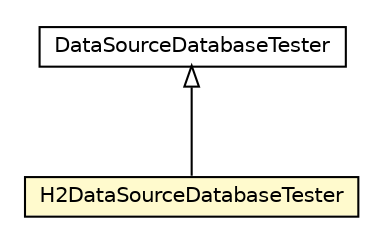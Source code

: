#!/usr/local/bin/dot
#
# Class diagram 
# Generated by UMLGraph version R5_6_6-8-g8d7759 (http://www.umlgraph.org/)
#

digraph G {
	edge [fontname="Helvetica",fontsize=10,labelfontname="Helvetica",labelfontsize=10];
	node [fontname="Helvetica",fontsize=10,shape=plaintext];
	nodesep=0.25;
	ranksep=0.5;
	// org.dayatang.dbunit.H2DataSourceDatabaseTester
	c55339 [label=<<table title="org.dayatang.dbunit.H2DataSourceDatabaseTester" border="0" cellborder="1" cellspacing="0" cellpadding="2" port="p" bgcolor="lemonChiffon" href="./H2DataSourceDatabaseTester.html">
		<tr><td><table border="0" cellspacing="0" cellpadding="1">
<tr><td align="center" balign="center"> H2DataSourceDatabaseTester </td></tr>
		</table></td></tr>
		</table>>, URL="./H2DataSourceDatabaseTester.html", fontname="Helvetica", fontcolor="black", fontsize=10.0];
	//org.dayatang.dbunit.H2DataSourceDatabaseTester extends org.dbunit.DataSourceDatabaseTester
	c55482:p -> c55339:p [dir=back,arrowtail=empty];
	// org.dbunit.DataSourceDatabaseTester
	c55482 [label=<<table title="org.dbunit.DataSourceDatabaseTester" border="0" cellborder="1" cellspacing="0" cellpadding="2" port="p">
		<tr><td><table border="0" cellspacing="0" cellpadding="1">
<tr><td align="center" balign="center"> DataSourceDatabaseTester </td></tr>
		</table></td></tr>
		</table>>, URL="null", fontname="Helvetica", fontcolor="black", fontsize=10.0];
}

